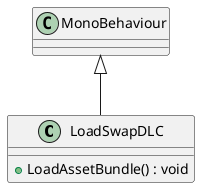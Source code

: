 @startuml
class LoadSwapDLC {
    + LoadAssetBundle() : void
}
MonoBehaviour <|-- LoadSwapDLC
@enduml
